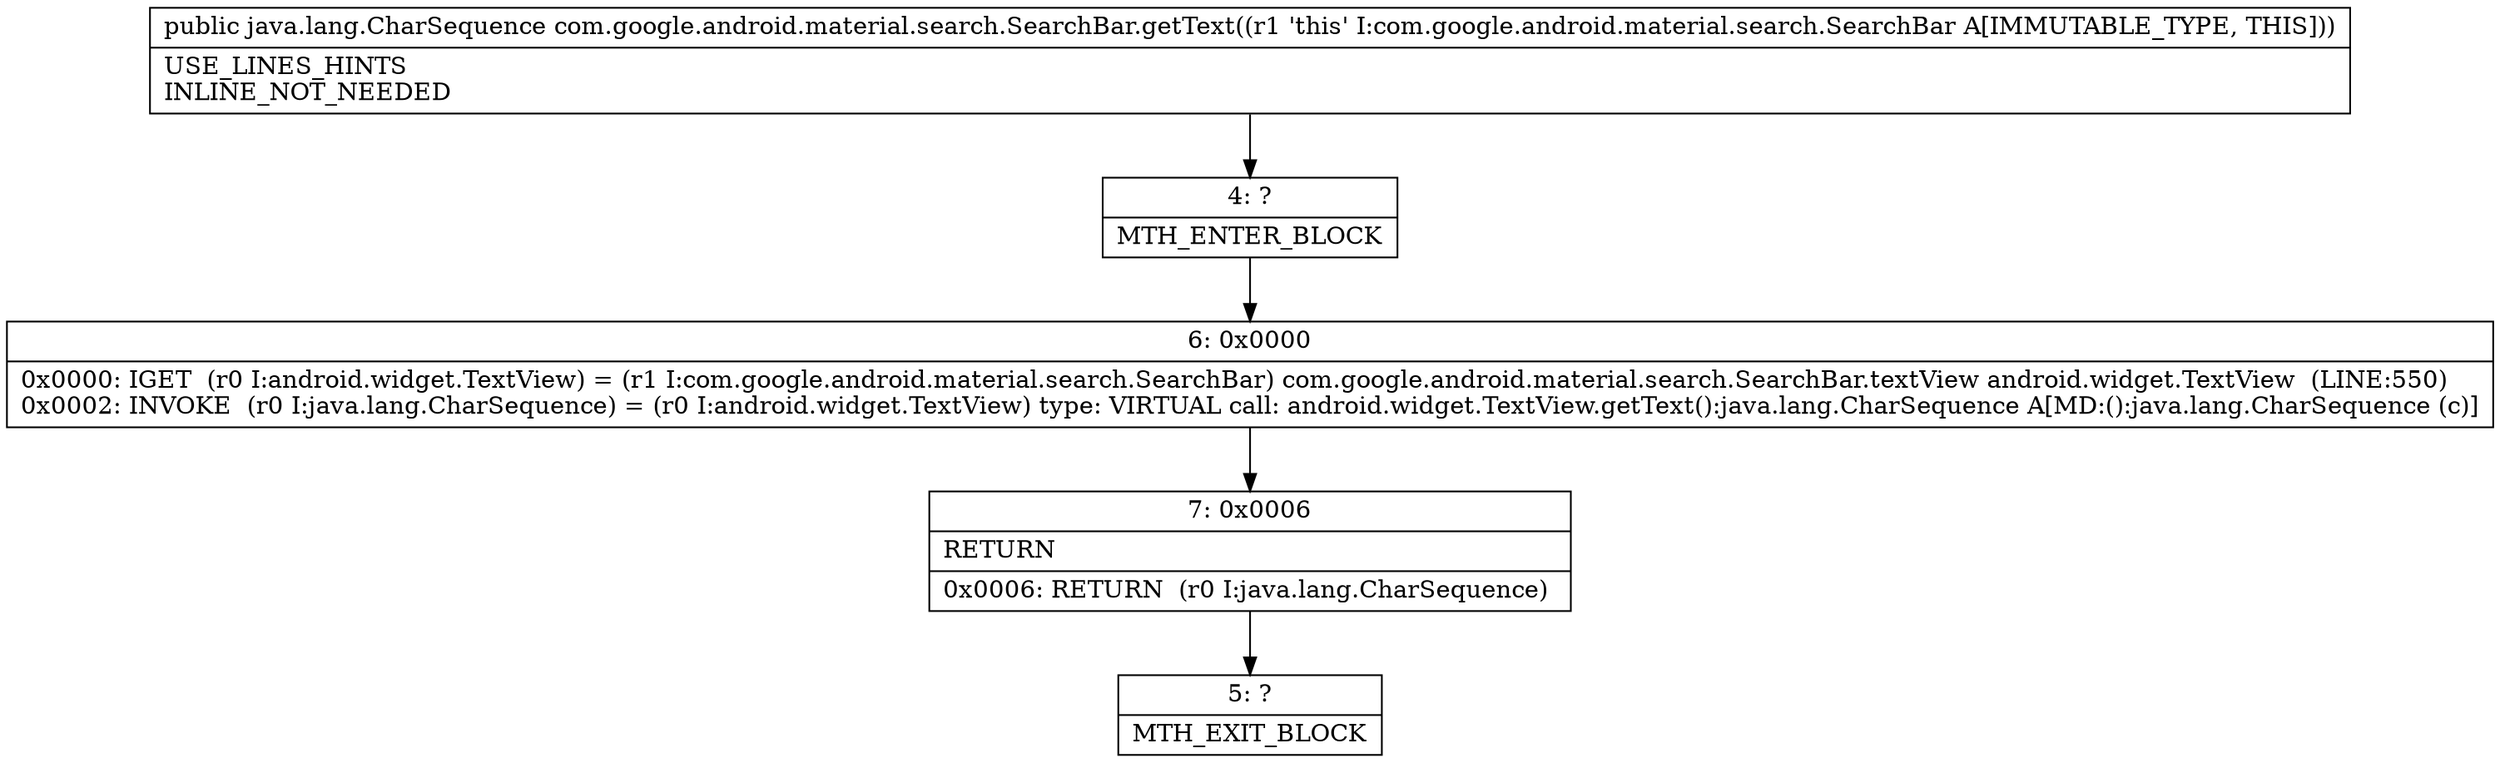 digraph "CFG forcom.google.android.material.search.SearchBar.getText()Ljava\/lang\/CharSequence;" {
Node_4 [shape=record,label="{4\:\ ?|MTH_ENTER_BLOCK\l}"];
Node_6 [shape=record,label="{6\:\ 0x0000|0x0000: IGET  (r0 I:android.widget.TextView) = (r1 I:com.google.android.material.search.SearchBar) com.google.android.material.search.SearchBar.textView android.widget.TextView  (LINE:550)\l0x0002: INVOKE  (r0 I:java.lang.CharSequence) = (r0 I:android.widget.TextView) type: VIRTUAL call: android.widget.TextView.getText():java.lang.CharSequence A[MD:():java.lang.CharSequence (c)]\l}"];
Node_7 [shape=record,label="{7\:\ 0x0006|RETURN\l|0x0006: RETURN  (r0 I:java.lang.CharSequence) \l}"];
Node_5 [shape=record,label="{5\:\ ?|MTH_EXIT_BLOCK\l}"];
MethodNode[shape=record,label="{public java.lang.CharSequence com.google.android.material.search.SearchBar.getText((r1 'this' I:com.google.android.material.search.SearchBar A[IMMUTABLE_TYPE, THIS]))  | USE_LINES_HINTS\lINLINE_NOT_NEEDED\l}"];
MethodNode -> Node_4;Node_4 -> Node_6;
Node_6 -> Node_7;
Node_7 -> Node_5;
}

